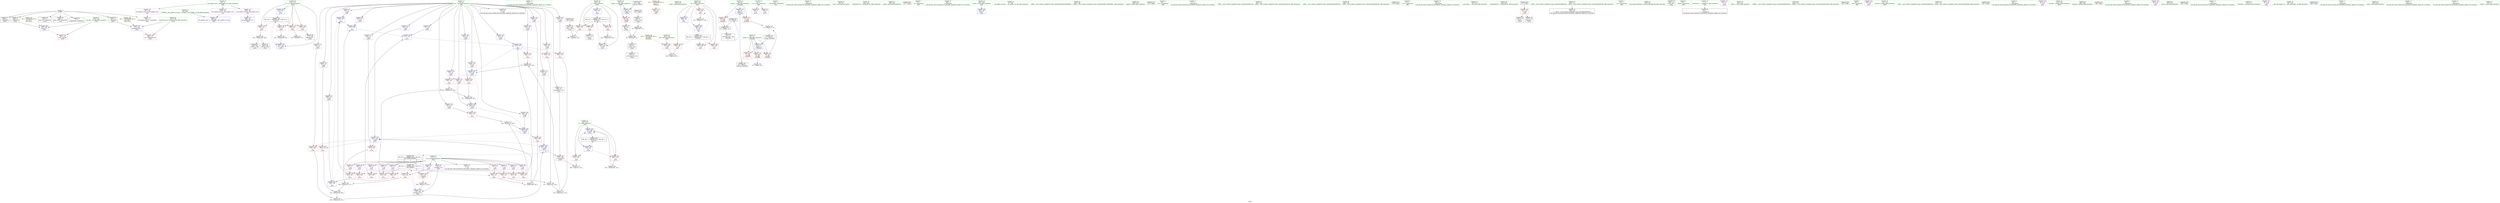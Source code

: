 digraph "SVFG" {
	label="SVFG";

	Node0x55c3b4b55fb0 [shape=record,color=grey,label="{NodeID: 0\nNullPtr}"];
	Node0x55c3b4b55fb0 -> Node0x55c3b4b5f5d0[style=solid];
	Node0x55c3b4b55fb0 -> Node0x55c3b4b5f6d0[style=solid];
	Node0x55c3b4b55fb0 -> Node0x55c3b4b5f7a0[style=solid];
	Node0x55c3b4b55fb0 -> Node0x55c3b4b5f870[style=solid];
	Node0x55c3b4b55fb0 -> Node0x55c3b4b5f940[style=solid];
	Node0x55c3b4b55fb0 -> Node0x55c3b4b5fa10[style=solid];
	Node0x55c3b4b55fb0 -> Node0x55c3b4b66380[style=solid];
	Node0x55c3b4b628d0 [shape=record,color=grey,label="{NodeID: 263\n283 = Binary(284, 282, )\n}"];
	Node0x55c3b4b628d0 -> Node0x55c3b4b607d0[style=solid];
	Node0x55c3b4b628d0 -> Node0x55c3b4b608a0[style=solid];
	Node0x55c3b4b66960 [shape=record,color=blue,label="{NodeID: 180\n125\<--189\nexn.slot\<--\n_Z2tcv\n}"];
	Node0x55c3b4b66960 -> Node0x55c3b4b641d0[style=dashed];
	Node0x55c3b4b5e320 [shape=record,color=purple,label="{NodeID: 97\n203\<--24\n\<--wyn\n_Z2tcv\n}"];
	Node0x55c3b4b5e320 -> Node0x55c3b4b66bd0[style=solid];
	Node0x55c3b4b5ba20 [shape=record,color=green,label="{NodeID: 14\n161\<--1\n\<--dummyObj\nCan only get source location for instruction, argument, global var or function.}"];
	Node0x55c3b4b6edb0 [shape=record,color=grey,label="{NodeID: 277\n168 = cmp(163, 167, )\n}"];
	Node0x55c3b4b615a0 [shape=record,color=blue,label="{NodeID: 194\n133\<--292\nj\<--inc30\n_Z2tcv\n}"];
	Node0x55c3b4b615a0 -> Node0x55c3b4b64920[style=dashed];
	Node0x55c3b4b615a0 -> Node0x55c3b4b649f0[style=dashed];
	Node0x55c3b4b615a0 -> Node0x55c3b4b615a0[style=dashed];
	Node0x55c3b4b615a0 -> Node0x55c3b4b78d50[style=dashed];
	Node0x55c3b4b5de60 [shape=record,color=purple,label="{NodeID: 111\n252\<--24\n\<--wyn\n_Z2tcv\n}"];
	Node0x55c3b4b5de60 -> Node0x55c3b4b67180[style=solid];
	Node0x55c3b4b5c7c0 [shape=record,color=green,label="{NodeID: 28\n82\<--83\nm.addr\<--m.addr_field_insensitive\n_Z3losi\n}"];
	Node0x55c3b4b5c7c0 -> Node0x55c3b4b64100[style=solid];
	Node0x55c3b4b5c7c0 -> Node0x55c3b4b66620[style=solid];
	Node0x55c3b4b63c20 [shape=record,color=red,label="{NodeID: 125\n365\<--45\n\<--stderr\nmain\n}"];
	Node0x55c3b4b5d440 [shape=record,color=green,label="{NodeID: 42\n138\<--139\nscanf\<--scanf_field_insensitive\n}"];
	Node0x55c3b4b64780 [shape=record,color=red,label="{NodeID: 139\n282\<--131\n\<--i17\n_Z2tcv\n}"];
	Node0x55c3b4b64780 -> Node0x55c3b4b628d0[style=solid];
	Node0x55c3b4b5f200 [shape=record,color=green,label="{NodeID: 56\n349\<--350\niii\<--iii_field_insensitive\nmain\n}"];
	Node0x55c3b4b5f200 -> Node0x55c3b4b65e40[style=solid];
	Node0x55c3b4b5f200 -> Node0x55c3b4b65f10[style=solid];
	Node0x55c3b4b5f200 -> Node0x55c3b4b65fe0[style=solid];
	Node0x55c3b4b5f200 -> Node0x55c3b4b660b0[style=solid];
	Node0x55c3b4b5f200 -> Node0x55c3b4b61810[style=solid];
	Node0x55c3b4b5f200 -> Node0x55c3b4b618e0[style=solid];
	Node0x55c3b4b868c0 [shape=record,color=black,label="{NodeID: 319\n74 = PHI(55, )\n}"];
	Node0x55c3b4b868c0 -> Node0x55c3b4b6b700[style=solid];
	Node0x55c3b4b652e0 [shape=record,color=red,label="{NodeID: 153\n226\<--225\n\<--\n_Z2tcv\n}"];
	Node0x55c3b4b652e0 -> Node0x55c3b4b62ed0[style=solid];
	Node0x55c3b4b5feb0 [shape=record,color=black,label="{NodeID: 70\n86\<--85\nconv\<--\n_Z3losi\n}"];
	Node0x55c3b4b5feb0 -> Node0x55c3b4b62d50[style=solid];
	Node0x55c3b4b65e40 [shape=record,color=red,label="{NodeID: 167\n356\<--349\n\<--iii\nmain\n}"];
	Node0x55c3b4b65e40 -> Node0x55c3b4b6ef30[style=solid];
	Node0x55c3b4b60a40 [shape=record,color=purple,label="{NodeID: 84\n143\<--4\n\<--st\n_Z2tcv\n}"];
	Node0x55c3b4b57f10 [shape=record,color=green,label="{NodeID: 1\n10\<--1\n__dso_handle\<--dummyObj\nGlob }"];
	Node0x55c3b4b62a50 [shape=record,color=grey,label="{NodeID: 264\n264 = Binary(261, 263, )\n}"];
	Node0x55c3b4b62a50 -> Node0x55c3b4b67250[style=solid];
	Node0x55c3b4b66a30 [shape=record,color=blue,label="{NodeID: 181\n127\<--191\nehselector.slot\<--\n_Z2tcv\n}"];
	Node0x55c3b4b66a30 -> Node0x55c3b4b642a0[style=dashed];
	Node0x55c3b4b5e3f0 [shape=record,color=purple,label="{NodeID: 98\n207\<--24\n\<--wyn\n_Z2tcv\n}"];
	Node0x55c3b4b5e3f0 -> Node0x55c3b4b66ca0[style=solid];
	Node0x55c3b4b5bb20 [shape=record,color=green,label="{NodeID: 15\n181\<--1\n\<--dummyObj\nCan only get source location for instruction, argument, global var or function.}"];
	Node0x55c3b4b6ef30 [shape=record,color=grey,label="{NodeID: 278\n358 = cmp(356, 357, )\n}"];
	Node0x55c3b4b61670 [shape=record,color=blue,label="{NodeID: 195\n131\<--297\ni17\<--inc33\n_Z2tcv\n}"];
	Node0x55c3b4b61670 -> Node0x55c3b4b78850[style=dashed];
	Node0x55c3b4b5df30 [shape=record,color=purple,label="{NodeID: 112\n256\<--24\n\<--wyn\n_Z2tcv\n}"];
	Node0x55c3b4b5df30 -> Node0x55c3b4b65a30[style=solid];
	Node0x55c3b4b5c890 [shape=record,color=green,label="{NodeID: 29\n88\<--89\nrand\<--rand_field_insensitive\n}"];
	Node0x55c3b4b63cf0 [shape=record,color=red,label="{NodeID: 126\n68\<--58\n\<--a.addr\n_Z3nwdxx\n}"];
	Node0x55c3b4b63cf0 -> Node0x55c3b4b6b700[style=solid];
	Node0x55c3b4b5d540 [shape=record,color=green,label="{NodeID: 43\n141\<--142\n_ZNSaIcEC1Ev\<--_ZNSaIcEC1Ev_field_insensitive\n}"];
	Node0x55c3b4b64850 [shape=record,color=red,label="{NodeID: 140\n296\<--131\n\<--i17\n_Z2tcv\n}"];
	Node0x55c3b4b64850 -> Node0x55c3b4b6c2a0[style=solid];
	Node0x55c3b4b5f2d0 [shape=record,color=green,label="{NodeID: 57\n363\<--364\nprintf\<--printf_field_insensitive\n}"];
	Node0x55c3b4b86a50 [shape=record,color=black,label="{NodeID: 320\n137 = PHI()\n}"];
	Node0x55c3b4b653b0 [shape=record,color=red,label="{NodeID: 154\n231\<--230\n\<--\n_Z2tcv\n}"];
	Node0x55c3b4b653b0 -> Node0x55c3b4b6bca0[style=solid];
	Node0x55c3b4b5ff80 [shape=record,color=black,label="{NodeID: 71\n90\<--87\nconv1\<--call\n_Z3losi\n}"];
	Node0x55c3b4b5ff80 -> Node0x55c3b4b625d0[style=solid];
	Node0x55c3b4b65f10 [shape=record,color=red,label="{NodeID: 168\n360\<--349\n\<--iii\nmain\n}"];
	Node0x55c3b4b60b10 [shape=record,color=purple,label="{NodeID: 85\n178\<--11\narrayidx\<--ile\n_Z2tcv\n}"];
	Node0x55c3b4b60b10 -> Node0x55c3b4b64b90[style=solid];
	Node0x55c3b4b60b10 -> Node0x55c3b4b667c0[style=solid];
	Node0x55c3b4b5ab10 [shape=record,color=green,label="{NodeID: 2\n37\<--1\n.str\<--dummyObj\nGlob }"];
	Node0x55c3b4b62bd0 [shape=record,color=grey,label="{NodeID: 265\n261 = Binary(258, 260, )\n}"];
	Node0x55c3b4b62bd0 -> Node0x55c3b4b62a50[style=solid];
	Node0x55c3b4b66b00 [shape=record,color=blue,label="{NodeID: 182\n199\<--198\n\<--\n_Z2tcv\n}"];
	Node0x55c3b4b66b00 -> Node0x55c3b4b66bd0[style=dashed];
	Node0x55c3b4b5e4c0 [shape=record,color=purple,label="{NodeID: 99\n211\<--24\n\<--wyn\n_Z2tcv\n}"];
	Node0x55c3b4b5e4c0 -> Node0x55c3b4b66d70[style=solid];
	Node0x55c3b4b5bc20 [shape=record,color=green,label="{NodeID: 16\n196\<--1\n\<--dummyObj\nCan only get source location for instruction, argument, global var or function.}"];
	Node0x55c3b4b61740 [shape=record,color=blue,label="{NodeID: 196\n345\<--161\nretval\<--\nmain\n}"];
	Node0x55c3b4b5e000 [shape=record,color=purple,label="{NodeID: 113\n259\<--24\n\<--wyn\n_Z2tcv\n}"];
	Node0x55c3b4b5e000 -> Node0x55c3b4b65b00[style=solid];
	Node0x55c3b4b5c990 [shape=record,color=green,label="{NodeID: 30\n97\<--98\n__cxx_global_var_init\<--__cxx_global_var_init_field_insensitive\n}"];
	Node0x55c3b4b63dc0 [shape=record,color=red,label="{NodeID: 127\n71\<--58\n\<--a.addr\n_Z3nwdxx\n}"];
	Node0x55c3b4b63dc0 -> Node0x55c3b4b62750[style=solid];
	Node0x55c3b4b5d640 [shape=record,color=green,label="{NodeID: 44\n145\<--146\n_ZNSt7__cxx1112basic_stringIcSt11char_traitsIcESaIcEEC1EPKcRKS3_\<--_ZNSt7__cxx1112basic_stringIcSt11char_traitsIcESaIcEEC1EPKcRKS3__field_insensitive\n}"];
	Node0x55c3b4b64920 [shape=record,color=red,label="{NodeID: 141\n275\<--133\n\<--j\n_Z2tcv\n}"];
	Node0x55c3b4b64920 -> Node0x55c3b4b6eab0[style=solid];
	Node0x55c3b4b5f3d0 [shape=record,color=green,label="{NodeID: 58\n369\<--370\nfprintf\<--fprintf_field_insensitive\n}"];
	Node0x55c3b4b86b20 [shape=record,color=black,label="{NodeID: 321\n147 = PHI()\n}"];
	Node0x55c3b4b65480 [shape=record,color=red,label="{NodeID: 155\n233\<--232\n\<--\n_Z2tcv\n}"];
	Node0x55c3b4b65480 -> Node0x55c3b4b6bca0[style=solid];
	Node0x55c3b4b60050 [shape=record,color=black,label="{NodeID: 72\n94\<--93\nconv2\<--mul\n_Z3losi\n}"];
	Node0x55c3b4b60050 -> Node0x55c3b4b60120[style=solid];
	Node0x55c3b4b65fe0 [shape=record,color=red,label="{NodeID: 169\n366\<--349\n\<--iii\nmain\n}"];
	Node0x55c3b4b60be0 [shape=record,color=purple,label="{NodeID: 86\n197\<--11\n\<--ile\n_Z2tcv\n}"];
	Node0x55c3b4b60be0 -> Node0x55c3b4b64c60[style=solid];
	Node0x55c3b4b5aba0 [shape=record,color=green,label="{NodeID: 3\n39\<--1\n.str.1\<--dummyObj\nGlob }"];
	Node0x55c3b4b62d50 [shape=record,color=grey,label="{NodeID: 266\n93 = Binary(86, 91, )\n}"];
	Node0x55c3b4b62d50 -> Node0x55c3b4b60050[style=solid];
	Node0x55c3b4b66bd0 [shape=record,color=blue,label="{NodeID: 183\n203\<--202\n\<--\n_Z2tcv\n}"];
	Node0x55c3b4b66bd0 -> Node0x55c3b4b66ca0[style=dashed];
	Node0x55c3b4b5e590 [shape=record,color=purple,label="{NodeID: 100\n215\<--24\n\<--wyn\n_Z2tcv\n}"];
	Node0x55c3b4b5e590 -> Node0x55c3b4b66e40[style=solid];
	Node0x55c3b4b5bd20 [shape=record,color=green,label="{NodeID: 17\n271\<--1\n\<--dummyObj\nCan only get source location for instruction, argument, global var or function.}"];
	Node0x55c3b4b77e20 [shape=record,color=black,label="{NodeID: 280\nMR_30V_2 = PHI(MR_30V_3, MR_30V_1, )\npts\{230000 360000 \}\n|{<s0>21|<s1>21}}"];
	Node0x55c3b4b77e20:s0 -> Node0x55c3b4b66b00[style=dashed,color=red];
	Node0x55c3b4b77e20:s1 -> Node0x55c3b4b79750[style=dashed,color=red];
	Node0x55c3b4b61810 [shape=record,color=blue,label="{NodeID: 197\n349\<--181\niii\<--\nmain\n}"];
	Node0x55c3b4b61810 -> Node0x55c3b4b78350[style=dashed];
	Node0x55c3b4b5e0d0 [shape=record,color=purple,label="{NodeID: 114\n262\<--24\n\<--wyn\n_Z2tcv\n}"];
	Node0x55c3b4b5e0d0 -> Node0x55c3b4b65bd0[style=solid];
	Node0x55c3b4b5ca90 [shape=record,color=green,label="{NodeID: 31\n101\<--102\n_ZNSt7__cxx1112basic_stringIcSt11char_traitsIcESaIcEEC1Ev\<--_ZNSt7__cxx1112basic_stringIcSt11char_traitsIcESaIcEEC1Ev_field_insensitive\n}"];
	Node0x55c3b4b7adc0 [shape=record,color=yellow,style=double,label="{NodeID: 294\n22V_1 = ENCHI(MR_22V_0)\npts\{1 \}\nFun[main]}"];
	Node0x55c3b4b7adc0 -> Node0x55c3b4b63c20[style=dashed];
	Node0x55c3b4b63e90 [shape=record,color=red,label="{NodeID: 128\n64\<--60\n\<--b.addr\n_Z3nwdxx\n}"];
	Node0x55c3b4b63e90 -> Node0x55c3b4b6e930[style=solid];
	Node0x55c3b4b5d740 [shape=record,color=green,label="{NodeID: 45\n148\<--149\n_ZNSt7__cxx1112basic_stringIcSt11char_traitsIcESaIcEEaSEOS4_\<--_ZNSt7__cxx1112basic_stringIcSt11char_traitsIcESaIcEEaSEOS4__field_insensitive\n}"];
	Node0x55c3b4b649f0 [shape=record,color=red,label="{NodeID: 142\n291\<--133\n\<--j\n_Z2tcv\n}"];
	Node0x55c3b4b649f0 -> Node0x55c3b4b6c120[style=solid];
	Node0x55c3b4b5f4d0 [shape=record,color=green,label="{NodeID: 59\n50\<--385\n_GLOBAL__sub_I_jakubr_0_0.cpp\<--_GLOBAL__sub_I_jakubr_0_0.cpp_field_insensitive\n}"];
	Node0x55c3b4b5f4d0 -> Node0x55c3b4b66280[style=solid];
	Node0x55c3b4b86bf0 [shape=record,color=black,label="{NodeID: 322\n103 = PHI()\n}"];
	Node0x55c3b4b65550 [shape=record,color=red,label="{NodeID: 156\n236\<--235\n\<--\n_Z2tcv\n}"];
	Node0x55c3b4b65550 -> Node0x55c3b4b63050[style=solid];
	Node0x55c3b4b60120 [shape=record,color=black,label="{NodeID: 73\n80\<--94\n_Z3losi_ret\<--conv2\n_Z3losi\n}"];
	Node0x55c3b4b660b0 [shape=record,color=red,label="{NodeID: 170\n373\<--349\n\<--iii\nmain\n}"];
	Node0x55c3b4b660b0 -> Node0x55c3b4b63350[style=solid];
	Node0x55c3b4b60cb0 [shape=record,color=purple,label="{NodeID: 87\n201\<--11\n\<--ile\n_Z2tcv\n}"];
	Node0x55c3b4b60cb0 -> Node0x55c3b4b64d30[style=solid];
	Node0x55c3b4b5ac30 [shape=record,color=green,label="{NodeID: 4\n41\<--1\n.str.2\<--dummyObj\nGlob }"];
	Node0x55c3b4b62ed0 [shape=record,color=grey,label="{NodeID: 267\n227 = Binary(224, 226, )\n}"];
	Node0x55c3b4b62ed0 -> Node0x55c3b4b66f10[style=solid];
	Node0x55c3b4b66ca0 [shape=record,color=blue,label="{NodeID: 184\n207\<--206\n\<--\n_Z2tcv\n}"];
	Node0x55c3b4b66ca0 -> Node0x55c3b4b66d70[style=dashed];
	Node0x55c3b4b5e660 [shape=record,color=purple,label="{NodeID: 101\n219\<--24\n\<--wyn\n_Z2tcv\n}"];
	Node0x55c3b4b5e660 -> Node0x55c3b4b65140[style=solid];
	Node0x55c3b4b5be20 [shape=record,color=green,label="{NodeID: 18\n284\<--1\n\<--dummyObj\nCan only get source location for instruction, argument, global var or function.}"];
	Node0x55c3b4b78350 [shape=record,color=black,label="{NodeID: 281\nMR_28V_3 = PHI(MR_28V_4, MR_28V_2, )\npts\{350 \}\n}"];
	Node0x55c3b4b78350 -> Node0x55c3b4b65e40[style=dashed];
	Node0x55c3b4b78350 -> Node0x55c3b4b65f10[style=dashed];
	Node0x55c3b4b78350 -> Node0x55c3b4b65fe0[style=dashed];
	Node0x55c3b4b78350 -> Node0x55c3b4b660b0[style=dashed];
	Node0x55c3b4b78350 -> Node0x55c3b4b618e0[style=dashed];
	Node0x55c3b4b618e0 [shape=record,color=blue,label="{NodeID: 198\n349\<--374\niii\<--inc\nmain\n}"];
	Node0x55c3b4b618e0 -> Node0x55c3b4b78350[style=dashed];
	Node0x55c3b4b63420 [shape=record,color=purple,label="{NodeID: 115\n265\<--24\n\<--wyn\n_Z2tcv\n}"];
	Node0x55c3b4b63420 -> Node0x55c3b4b67250[style=solid];
	Node0x55c3b4b5cb90 [shape=record,color=green,label="{NodeID: 32\n106\<--107\n__cxa_atexit\<--__cxa_atexit_field_insensitive\n}"];
	Node0x55c3b4b63f60 [shape=record,color=red,label="{NodeID: 129\n70\<--60\n\<--b.addr\n_Z3nwdxx\n|{<s0>1}}"];
	Node0x55c3b4b63f60:s0 -> Node0x55c3b4b874c0[style=solid,color=red];
	Node0x55c3b4b5d840 [shape=record,color=green,label="{NodeID: 46\n152\<--153\n_ZNSaIcED1Ev\<--_ZNSaIcED1Ev_field_insensitive\n}"];
	Node0x55c3b4b64ac0 [shape=record,color=red,label="{NodeID: 143\n175\<--172\n\<--call5\n_Z2tcv\n}"];
	Node0x55c3b4b64ac0 -> Node0x55c3b4b60560[style=solid];
	Node0x55c3b4b64ac0 -> Node0x55c3b4b60630[style=solid];
	Node0x55c3b4b5f5d0 [shape=record,color=black,label="{NodeID: 60\n2\<--3\ndummyVal\<--dummyVal\n}"];
	Node0x55c3b4b86cc0 [shape=record,color=black,label="{NodeID: 323\n164 = PHI()\n}"];
	Node0x55c3b4b86cc0 -> Node0x55c3b4b603c0[style=solid];
	Node0x55c3b4b65620 [shape=record,color=red,label="{NodeID: 157\n241\<--240\n\<--\n_Z2tcv\n}"];
	Node0x55c3b4b65620 -> Node0x55c3b4b6e7b0[style=solid];
	Node0x55c3b4b601f0 [shape=record,color=black,label="{NodeID: 74\n104\<--105\n\<--_ZNSt7__cxx1112basic_stringIcSt11char_traitsIcESaIcEED1Ev\nCan only get source location for instruction, argument, global var or function.}"];
	Node0x55c3b4b6b700 [shape=record,color=black,label="{NodeID: 254\n76 = PHI(68, 74, )\n}"];
	Node0x55c3b4b6b700 -> Node0x55c3b4b5fde0[style=solid];
	Node0x55c3b4b66180 [shape=record,color=blue,label="{NodeID: 171\n389\<--49\nllvm.global_ctors_0\<--\nGlob }"];
	Node0x55c3b4b60d80 [shape=record,color=purple,label="{NodeID: 88\n205\<--11\n\<--ile\n_Z2tcv\n}"];
	Node0x55c3b4b60d80 -> Node0x55c3b4b64e00[style=solid];
	Node0x55c3b4b5acc0 [shape=record,color=green,label="{NodeID: 5\n43\<--1\n.str.3\<--dummyObj\nGlob }"];
	Node0x55c3b4b63050 [shape=record,color=grey,label="{NodeID: 268\n237 = Binary(234, 236, )\n}"];
	Node0x55c3b4b63050 -> Node0x55c3b4b66fe0[style=solid];
	Node0x55c3b4b66d70 [shape=record,color=blue,label="{NodeID: 185\n211\<--210\n\<--\n_Z2tcv\n}"];
	Node0x55c3b4b66d70 -> Node0x55c3b4b66e40[style=dashed];
	Node0x55c3b4b5e730 [shape=record,color=purple,label="{NodeID: 102\n222\<--24\n\<--wyn\n_Z2tcv\n}"];
	Node0x55c3b4b5e730 -> Node0x55c3b4b65210[style=solid];
	Node0x55c3b4b5bf20 [shape=record,color=green,label="{NodeID: 19\n4\<--6\nst\<--st_field_insensitive\nGlob }"];
	Node0x55c3b4b5bf20 -> Node0x55c3b4b60970[style=solid];
	Node0x55c3b4b5bf20 -> Node0x55c3b4b60a40[style=solid];
	Node0x55c3b4b78850 [shape=record,color=black,label="{NodeID: 282\nMR_14V_3 = PHI(MR_14V_4, MR_14V_2, )\npts\{132 \}\n}"];
	Node0x55c3b4b78850 -> Node0x55c3b4b645e0[style=dashed];
	Node0x55c3b4b78850 -> Node0x55c3b4b646b0[style=dashed];
	Node0x55c3b4b78850 -> Node0x55c3b4b64780[style=dashed];
	Node0x55c3b4b78850 -> Node0x55c3b4b64850[style=dashed];
	Node0x55c3b4b78850 -> Node0x55c3b4b61670[style=dashed];
	Node0x55c3b4b634b0 [shape=record,color=purple,label="{NodeID: 116\n278\<--24\narrayidx23\<--wyn\n_Z2tcv\n}"];
	Node0x55c3b4b634b0 -> Node0x55c3b4b65ca0[style=solid];
	Node0x55c3b4b5cc90 [shape=record,color=green,label="{NodeID: 33\n105\<--111\n_ZNSt7__cxx1112basic_stringIcSt11char_traitsIcESaIcEED1Ev\<--_ZNSt7__cxx1112basic_stringIcSt11char_traitsIcESaIcEED1Ev_field_insensitive\n}"];
	Node0x55c3b4b5cc90 -> Node0x55c3b4b601f0[style=solid];
	Node0x55c3b4b7afb0 [shape=record,color=yellow,style=double,label="{NodeID: 296\n26V_1 = ENCHI(MR_26V_0)\npts\{348 \}\nFun[main]}"];
	Node0x55c3b4b7afb0 -> Node0x55c3b4b65d70[style=dashed];
	Node0x55c3b4b64030 [shape=record,color=red,label="{NodeID: 130\n72\<--60\n\<--b.addr\n_Z3nwdxx\n}"];
	Node0x55c3b4b64030 -> Node0x55c3b4b62750[style=solid];
	Node0x55c3b4b5d940 [shape=record,color=green,label="{NodeID: 47\n158\<--159\nllvm.memset.p0i8.i64\<--llvm.memset.p0i8.i64_field_insensitive\n}"];
	Node0x55c3b4b64b90 [shape=record,color=red,label="{NodeID: 144\n179\<--178\n\<--arrayidx\n_Z2tcv\n}"];
	Node0x55c3b4b64b90 -> Node0x55c3b4b631d0[style=solid];
	Node0x55c3b4b5f6d0 [shape=record,color=black,label="{NodeID: 61\n188\<--3\n\<--dummyVal\n_Z2tcv\n}"];
	Node0x55c3b4b86dc0 [shape=record,color=black,label="{NodeID: 324\n172 = PHI()\n}"];
	Node0x55c3b4b86dc0 -> Node0x55c3b4b64ac0[style=solid];
	Node0x55c3b4b656f0 [shape=record,color=red,label="{NodeID: 158\n243\<--242\n\<--\n_Z2tcv\n}"];
	Node0x55c3b4b656f0 -> Node0x55c3b4b6e7b0[style=solid];
	Node0x55c3b4b602f0 [shape=record,color=black,label="{NodeID: 75\n344\<--161\nmain_ret\<--\nmain\n}"];
	Node0x55c3b4b6bca0 [shape=record,color=grey,label="{NodeID: 255\n234 = Binary(231, 233, )\n}"];
	Node0x55c3b4b6bca0 -> Node0x55c3b4b63050[style=solid];
	Node0x55c3b4b66280 [shape=record,color=blue,label="{NodeID: 172\n390\<--50\nllvm.global_ctors_1\<--_GLOBAL__sub_I_jakubr_0_0.cpp\nGlob }"];
	Node0x55c3b4b60e50 [shape=record,color=purple,label="{NodeID: 89\n209\<--11\n\<--ile\n_Z2tcv\n}"];
	Node0x55c3b4b60e50 -> Node0x55c3b4b64ed0[style=solid];
	Node0x55c3b4b5b500 [shape=record,color=green,label="{NodeID: 6\n45\<--1\nstderr\<--dummyObj\nGlob }"];
	Node0x55c3b4b631d0 [shape=record,color=grey,label="{NodeID: 269\n180 = Binary(179, 181, )\n}"];
	Node0x55c3b4b631d0 -> Node0x55c3b4b667c0[style=solid];
	Node0x55c3b4b66e40 [shape=record,color=blue,label="{NodeID: 186\n215\<--214\n\<--\n_Z2tcv\n}"];
	Node0x55c3b4b66e40 -> Node0x55c3b4b65140[style=dashed];
	Node0x55c3b4b66e40 -> Node0x55c3b4b65210[style=dashed];
	Node0x55c3b4b66e40 -> Node0x55c3b4b652e0[style=dashed];
	Node0x55c3b4b66e40 -> Node0x55c3b4b66f10[style=dashed];
	Node0x55c3b4b5e800 [shape=record,color=purple,label="{NodeID: 103\n225\<--24\n\<--wyn\n_Z2tcv\n}"];
	Node0x55c3b4b5e800 -> Node0x55c3b4b652e0[style=solid];
	Node0x55c3b4b5c020 [shape=record,color=green,label="{NodeID: 20\n7\<--9\n_Z1sB5cxx11\<--_Z1sB5cxx11_field_insensitive\nGlob }"];
	Node0x55c3b4b5c020 -> Node0x55c3b4b5fae0[style=solid];
	Node0x55c3b4b78d50 [shape=record,color=black,label="{NodeID: 283\nMR_16V_2 = PHI(MR_16V_4, MR_16V_1, )\npts\{134 \}\n}"];
	Node0x55c3b4b78d50 -> Node0x55c3b4b614d0[style=dashed];
	Node0x55c3b4b63540 [shape=record,color=purple,label="{NodeID: 117\n135\<--37\n\<--.str\n_Z2tcv\n}"];
	Node0x55c3b4b5cd90 [shape=record,color=green,label="{NodeID: 34\n118\<--119\n_Z2tcv\<--_Z2tcv_field_insensitive\n}"];
	Node0x55c3b4b64100 [shape=record,color=red,label="{NodeID: 131\n85\<--82\n\<--m.addr\n_Z3losi\n}"];
	Node0x55c3b4b64100 -> Node0x55c3b4b5feb0[style=solid];
	Node0x55c3b4b5ea60 [shape=record,color=green,label="{NodeID: 48\n165\<--166\n_ZNKSt7__cxx1112basic_stringIcSt11char_traitsIcESaIcEE4sizeEv\<--_ZNKSt7__cxx1112basic_stringIcSt11char_traitsIcESaIcEE4sizeEv_field_insensitive\n}"];
	Node0x55c3b4b64c60 [shape=record,color=red,label="{NodeID: 145\n198\<--197\n\<--\n_Z2tcv\n}"];
	Node0x55c3b4b64c60 -> Node0x55c3b4b66b00[style=solid];
	Node0x55c3b4b5f7a0 [shape=record,color=black,label="{NodeID: 62\n189\<--3\n\<--dummyVal\n_Z2tcv\n}"];
	Node0x55c3b4b5f7a0 -> Node0x55c3b4b66960[style=solid];
	Node0x55c3b4b86ec0 [shape=record,color=black,label="{NodeID: 325\n287 = PHI()\n}"];
	Node0x55c3b4b657c0 [shape=record,color=red,label="{NodeID: 159\n248\<--247\n\<--\n_Z2tcv\n}"];
	Node0x55c3b4b657c0 -> Node0x55c3b4b6e4b0[style=solid];
	Node0x55c3b4b603c0 [shape=record,color=black,label="{NodeID: 76\n167\<--164\nconv\<--call3\n_Z2tcv\n}"];
	Node0x55c3b4b603c0 -> Node0x55c3b4b6edb0[style=solid];
	Node0x55c3b4b6be20 [shape=record,color=grey,label="{NodeID: 256\n221 = Binary(218, 220, )\n}"];
	Node0x55c3b4b6be20 -> Node0x55c3b4b6bfa0[style=solid];
	Node0x55c3b4b66380 [shape=record,color=blue, style = dotted,label="{NodeID: 173\n391\<--3\nllvm.global_ctors_2\<--dummyVal\nGlob }"];
	Node0x55c3b4b60f20 [shape=record,color=purple,label="{NodeID: 90\n213\<--11\n\<--ile\n_Z2tcv\n}"];
	Node0x55c3b4b60f20 -> Node0x55c3b4b64fa0[style=solid];
	Node0x55c3b4b5b590 [shape=record,color=green,label="{NodeID: 7\n46\<--1\n.str.4\<--dummyObj\nGlob }"];
	Node0x55c3b4b63350 [shape=record,color=grey,label="{NodeID: 270\n374 = Binary(373, 181, )\n}"];
	Node0x55c3b4b63350 -> Node0x55c3b4b618e0[style=solid];
	Node0x55c3b4b66f10 [shape=record,color=blue,label="{NodeID: 187\n228\<--227\n\<--sub9\n_Z2tcv\n}"];
	Node0x55c3b4b66f10 -> Node0x55c3b4b65480[style=dashed];
	Node0x55c3b4b66f10 -> Node0x55c3b4b65550[style=dashed];
	Node0x55c3b4b66f10 -> Node0x55c3b4b66fe0[style=dashed];
	Node0x55c3b4b5e8d0 [shape=record,color=purple,label="{NodeID: 104\n228\<--24\n\<--wyn\n_Z2tcv\n}"];
	Node0x55c3b4b5e8d0 -> Node0x55c3b4b66f10[style=solid];
	Node0x55c3b4b5c120 [shape=record,color=green,label="{NodeID: 21\n11\<--23\nile\<--ile_field_insensitive\nGlob }"];
	Node0x55c3b4b5c120 -> Node0x55c3b4b5fbe0[style=solid];
	Node0x55c3b4b5c120 -> Node0x55c3b4b60b10[style=solid];
	Node0x55c3b4b5c120 -> Node0x55c3b4b60be0[style=solid];
	Node0x55c3b4b5c120 -> Node0x55c3b4b60cb0[style=solid];
	Node0x55c3b4b5c120 -> Node0x55c3b4b60d80[style=solid];
	Node0x55c3b4b5c120 -> Node0x55c3b4b60e50[style=solid];
	Node0x55c3b4b5c120 -> Node0x55c3b4b60f20[style=solid];
	Node0x55c3b4b5c120 -> Node0x55c3b4b60ff0[style=solid];
	Node0x55c3b4b5c120 -> Node0x55c3b4b610c0[style=solid];
	Node0x55c3b4b5c120 -> Node0x55c3b4b61190[style=solid];
	Node0x55c3b4b5c120 -> Node0x55c3b4b61260[style=solid];
	Node0x55c3b4b5c120 -> Node0x55c3b4b61330[style=solid];
	Node0x55c3b4b79250 [shape=record,color=black,label="{NodeID: 284\nMR_12V_3 = PHI(MR_12V_4, MR_12V_2, )\npts\{130 \}\n}"];
	Node0x55c3b4b79250 -> Node0x55c3b4b64370[style=dashed];
	Node0x55c3b4b79250 -> Node0x55c3b4b64440[style=dashed];
	Node0x55c3b4b79250 -> Node0x55c3b4b64510[style=dashed];
	Node0x55c3b4b79250 -> Node0x55c3b4b66890[style=dashed];
	Node0x55c3b4b63610 [shape=record,color=purple,label="{NodeID: 118\n300\<--39\n\<--.str.1\n_Z2tcv\n}"];
	Node0x55c3b4b5ce90 [shape=record,color=green,label="{NodeID: 35\n121\<--122\nref.tmp\<--ref.tmp_field_insensitive\n_Z2tcv\n}"];
	Node0x55c3b4b641d0 [shape=record,color=red,label="{NodeID: 132\n305\<--125\nexn\<--exn.slot\n_Z2tcv\n}"];
	Node0x55c3b4b5eb60 [shape=record,color=green,label="{NodeID: 49\n173\<--174\n_ZNSt7__cxx1112basic_stringIcSt11char_traitsIcESaIcEEixEm\<--_ZNSt7__cxx1112basic_stringIcSt11char_traitsIcESaIcEEixEm_field_insensitive\n}"];
	Node0x55c3b4b64d30 [shape=record,color=red,label="{NodeID: 146\n202\<--201\n\<--\n_Z2tcv\n}"];
	Node0x55c3b4b64d30 -> Node0x55c3b4b66bd0[style=solid];
	Node0x55c3b4b5f870 [shape=record,color=black,label="{NodeID: 63\n191\<--3\n\<--dummyVal\n_Z2tcv\n}"];
	Node0x55c3b4b5f870 -> Node0x55c3b4b66a30[style=solid];
	Node0x55c3b4b86f90 [shape=record,color=black,label="{NodeID: 326\n301 = PHI()\n}"];
	Node0x55c3b4b65890 [shape=record,color=red,label="{NodeID: 160\n250\<--249\n\<--\n_Z2tcv\n}"];
	Node0x55c3b4b65890 -> Node0x55c3b4b6e4b0[style=solid];
	Node0x55c3b4b60490 [shape=record,color=black,label="{NodeID: 77\n171\<--170\nconv4\<--\n_Z2tcv\n}"];
	Node0x55c3b4b6bfa0 [shape=record,color=grey,label="{NodeID: 257\n224 = Binary(221, 223, )\n}"];
	Node0x55c3b4b6bfa0 -> Node0x55c3b4b62ed0[style=solid];
	Node0x55c3b4b66480 [shape=record,color=blue,label="{NodeID: 174\n58\<--56\na.addr\<--a\n_Z3nwdxx\n}"];
	Node0x55c3b4b66480 -> Node0x55c3b4b63cf0[style=dashed];
	Node0x55c3b4b66480 -> Node0x55c3b4b63dc0[style=dashed];
	Node0x55c3b4b60ff0 [shape=record,color=purple,label="{NodeID: 91\n217\<--11\n\<--ile\n_Z2tcv\n}"];
	Node0x55c3b4b60ff0 -> Node0x55c3b4b65070[style=solid];
	Node0x55c3b4b5b620 [shape=record,color=green,label="{NodeID: 8\n49\<--1\n\<--dummyObj\nCan only get source location for instruction, argument, global var or function.}"];
	Node0x55c3b4b6e4b0 [shape=record,color=grey,label="{NodeID: 271\n251 = Binary(248, 250, )\n}"];
	Node0x55c3b4b6e4b0 -> Node0x55c3b4b67180[style=solid];
	Node0x55c3b4b66fe0 [shape=record,color=blue,label="{NodeID: 188\n238\<--237\n\<--sub11\n_Z2tcv\n}"];
	Node0x55c3b4b66fe0 -> Node0x55c3b4b656f0[style=dashed];
	Node0x55c3b4b66fe0 -> Node0x55c3b4b670b0[style=dashed];
	Node0x55c3b4b5e9a0 [shape=record,color=purple,label="{NodeID: 105\n232\<--24\n\<--wyn\n_Z2tcv\n}"];
	Node0x55c3b4b5e9a0 -> Node0x55c3b4b65480[style=solid];
	Node0x55c3b4b5c220 [shape=record,color=green,label="{NodeID: 22\n24\<--36\nwyn\<--wyn_field_insensitive\nGlob }"];
	Node0x55c3b4b5c220 -> Node0x55c3b4b5fce0[style=solid];
	Node0x55c3b4b5c220 -> Node0x55c3b4b5e250[style=solid];
	Node0x55c3b4b5c220 -> Node0x55c3b4b5e320[style=solid];
	Node0x55c3b4b5c220 -> Node0x55c3b4b5e3f0[style=solid];
	Node0x55c3b4b5c220 -> Node0x55c3b4b5e4c0[style=solid];
	Node0x55c3b4b5c220 -> Node0x55c3b4b5e590[style=solid];
	Node0x55c3b4b5c220 -> Node0x55c3b4b5e660[style=solid];
	Node0x55c3b4b5c220 -> Node0x55c3b4b5e730[style=solid];
	Node0x55c3b4b5c220 -> Node0x55c3b4b5e800[style=solid];
	Node0x55c3b4b5c220 -> Node0x55c3b4b5e8d0[style=solid];
	Node0x55c3b4b5c220 -> Node0x55c3b4b5e9a0[style=solid];
	Node0x55c3b4b5c220 -> Node0x55c3b4b5da50[style=solid];
	Node0x55c3b4b5c220 -> Node0x55c3b4b5db20[style=solid];
	Node0x55c3b4b5c220 -> Node0x55c3b4b5dbf0[style=solid];
	Node0x55c3b4b5c220 -> Node0x55c3b4b5dcc0[style=solid];
	Node0x55c3b4b5c220 -> Node0x55c3b4b5dd90[style=solid];
	Node0x55c3b4b5c220 -> Node0x55c3b4b5de60[style=solid];
	Node0x55c3b4b5c220 -> Node0x55c3b4b5df30[style=solid];
	Node0x55c3b4b5c220 -> Node0x55c3b4b5e000[style=solid];
	Node0x55c3b4b5c220 -> Node0x55c3b4b5e0d0[style=solid];
	Node0x55c3b4b5c220 -> Node0x55c3b4b63420[style=solid];
	Node0x55c3b4b5c220 -> Node0x55c3b4b634b0[style=solid];
	Node0x55c3b4b79750 [shape=record,color=black,label="{NodeID: 285\nMR_18V_2 = PHI(MR_18V_3, MR_18V_1, )\npts\{230000 \}\n|{|<s12>21}}"];
	Node0x55c3b4b79750 -> Node0x55c3b4b64b90[style=dashed];
	Node0x55c3b4b79750 -> Node0x55c3b4b64c60[style=dashed];
	Node0x55c3b4b79750 -> Node0x55c3b4b64d30[style=dashed];
	Node0x55c3b4b79750 -> Node0x55c3b4b64e00[style=dashed];
	Node0x55c3b4b79750 -> Node0x55c3b4b64ed0[style=dashed];
	Node0x55c3b4b79750 -> Node0x55c3b4b64fa0[style=dashed];
	Node0x55c3b4b79750 -> Node0x55c3b4b65070[style=dashed];
	Node0x55c3b4b79750 -> Node0x55c3b4b653b0[style=dashed];
	Node0x55c3b4b79750 -> Node0x55c3b4b65620[style=dashed];
	Node0x55c3b4b79750 -> Node0x55c3b4b657c0[style=dashed];
	Node0x55c3b4b79750 -> Node0x55c3b4b65960[style=dashed];
	Node0x55c3b4b79750 -> Node0x55c3b4b667c0[style=dashed];
	Node0x55c3b4b79750:s12 -> Node0x55c3b4b77e20[style=dashed,color=blue];
	Node0x55c3b4b636e0 [shape=record,color=purple,label="{NodeID: 119\n352\<--41\n\<--.str.2\nmain\n}"];
	Node0x55c3b4b5cf60 [shape=record,color=green,label="{NodeID: 36\n123\<--124\nref.tmp1\<--ref.tmp1_field_insensitive\n_Z2tcv\n}"];
	Node0x55c3b4b642a0 [shape=record,color=red,label="{NodeID: 133\n306\<--127\nsel\<--ehselector.slot\n_Z2tcv\n}"];
	Node0x55c3b4b5ec60 [shape=record,color=green,label="{NodeID: 50\n288\<--289\nputchar\<--putchar_field_insensitive\n}"];
	Node0x55c3b4b64e00 [shape=record,color=red,label="{NodeID: 147\n206\<--205\n\<--\n_Z2tcv\n}"];
	Node0x55c3b4b64e00 -> Node0x55c3b4b66ca0[style=solid];
	Node0x55c3b4b5f940 [shape=record,color=black,label="{NodeID: 64\n307\<--3\nlpad.val\<--dummyVal\n_Z2tcv\n}"];
	Node0x55c3b4b87060 [shape=record,color=black,label="{NodeID: 327\n353 = PHI()\n}"];
	Node0x55c3b4b65960 [shape=record,color=red,label="{NodeID: 161\n255\<--254\n\<--\n_Z2tcv\n}"];
	Node0x55c3b4b65960 -> Node0x55c3b4b62450[style=solid];
	Node0x55c3b4b60560 [shape=record,color=black,label="{NodeID: 78\n176\<--175\nconv6\<--\n_Z2tcv\n}"];
	Node0x55c3b4b6c120 [shape=record,color=grey,label="{NodeID: 258\n292 = Binary(291, 181, )\n}"];
	Node0x55c3b4b6c120 -> Node0x55c3b4b615a0[style=solid];
	Node0x55c3b4b66550 [shape=record,color=blue,label="{NodeID: 175\n60\<--57\nb.addr\<--b\n_Z3nwdxx\n}"];
	Node0x55c3b4b66550 -> Node0x55c3b4b63e90[style=dashed];
	Node0x55c3b4b66550 -> Node0x55c3b4b63f60[style=dashed];
	Node0x55c3b4b66550 -> Node0x55c3b4b64030[style=dashed];
	Node0x55c3b4b610c0 [shape=record,color=purple,label="{NodeID: 92\n230\<--11\n\<--ile\n_Z2tcv\n}"];
	Node0x55c3b4b610c0 -> Node0x55c3b4b653b0[style=solid];
	Node0x55c3b4b5b6b0 [shape=record,color=green,label="{NodeID: 9\n66\<--1\n\<--dummyObj\nCan only get source location for instruction, argument, global var or function.}"];
	Node0x55c3b4b6e630 [shape=record,color=grey,label="{NodeID: 272\n185 = Binary(184, 181, )\n}"];
	Node0x55c3b4b6e630 -> Node0x55c3b4b66890[style=solid];
	Node0x55c3b4b670b0 [shape=record,color=blue,label="{NodeID: 189\n245\<--244\n\<--sub12\n_Z2tcv\n}"];
	Node0x55c3b4b670b0 -> Node0x55c3b4b65890[style=dashed];
	Node0x55c3b4b670b0 -> Node0x55c3b4b67180[style=dashed];
	Node0x55c3b4b5da50 [shape=record,color=purple,label="{NodeID: 106\n235\<--24\n\<--wyn\n_Z2tcv\n}"];
	Node0x55c3b4b5da50 -> Node0x55c3b4b65550[style=solid];
	Node0x55c3b4b5c320 [shape=record,color=green,label="{NodeID: 23\n48\<--52\nllvm.global_ctors\<--llvm.global_ctors_field_insensitive\nGlob }"];
	Node0x55c3b4b5c320 -> Node0x55c3b4b63950[style=solid];
	Node0x55c3b4b5c320 -> Node0x55c3b4b63a20[style=solid];
	Node0x55c3b4b5c320 -> Node0x55c3b4b63b20[style=solid];
	Node0x55c3b4b637b0 [shape=record,color=purple,label="{NodeID: 120\n361\<--43\n\<--.str.3\nmain\n}"];
	Node0x55c3b4b5d030 [shape=record,color=green,label="{NodeID: 37\n125\<--126\nexn.slot\<--exn.slot_field_insensitive\n_Z2tcv\n}"];
	Node0x55c3b4b5d030 -> Node0x55c3b4b641d0[style=solid];
	Node0x55c3b4b5d030 -> Node0x55c3b4b66960[style=solid];
	Node0x55c3b4b64370 [shape=record,color=red,label="{NodeID: 134\n163\<--129\n\<--i\n_Z2tcv\n}"];
	Node0x55c3b4b64370 -> Node0x55c3b4b6edb0[style=solid];
	Node0x55c3b4b5ed60 [shape=record,color=green,label="{NodeID: 51\n302\<--303\nputs\<--puts_field_insensitive\n}"];
	Node0x55c3b4b64ed0 [shape=record,color=red,label="{NodeID: 148\n210\<--209\n\<--\n_Z2tcv\n}"];
	Node0x55c3b4b64ed0 -> Node0x55c3b4b66d70[style=solid];
	Node0x55c3b4b5fa10 [shape=record,color=black,label="{NodeID: 65\n308\<--3\nlpad.val36\<--dummyVal\n_Z2tcv\n}"];
	Node0x55c3b4b87160 [shape=record,color=black,label="{NodeID: 328\n362 = PHI()\n}"];
	Node0x55c3b4b65a30 [shape=record,color=red,label="{NodeID: 162\n257\<--256\n\<--\n_Z2tcv\n}"];
	Node0x55c3b4b65a30 -> Node0x55c3b4b62450[style=solid];
	Node0x55c3b4b60630 [shape=record,color=black,label="{NodeID: 79\n177\<--175\nidxprom\<--\n_Z2tcv\n}"];
	Node0x55c3b4b6c2a0 [shape=record,color=grey,label="{NodeID: 259\n297 = Binary(296, 181, )\n}"];
	Node0x55c3b4b6c2a0 -> Node0x55c3b4b61670[style=solid];
	Node0x55c3b4b66620 [shape=record,color=blue,label="{NodeID: 176\n82\<--81\nm.addr\<--m\n_Z3losi\n}"];
	Node0x55c3b4b66620 -> Node0x55c3b4b64100[style=dashed];
	Node0x55c3b4b61190 [shape=record,color=purple,label="{NodeID: 93\n240\<--11\n\<--ile\n_Z2tcv\n}"];
	Node0x55c3b4b61190 -> Node0x55c3b4b65620[style=solid];
	Node0x55c3b4b5b740 [shape=record,color=green,label="{NodeID: 10\n92\<--1\n\<--dummyObj\nCan only get source location for instruction, argument, global var or function.}"];
	Node0x55c3b4b6e7b0 [shape=record,color=grey,label="{NodeID: 273\n244 = Binary(241, 243, )\n}"];
	Node0x55c3b4b6e7b0 -> Node0x55c3b4b670b0[style=solid];
	Node0x55c3b4b67180 [shape=record,color=blue,label="{NodeID: 190\n252\<--251\n\<--sub13\n_Z2tcv\n}"];
	Node0x55c3b4b67180 -> Node0x55c3b4b65a30[style=dashed];
	Node0x55c3b4b67180 -> Node0x55c3b4b65b00[style=dashed];
	Node0x55c3b4b67180 -> Node0x55c3b4b65bd0[style=dashed];
	Node0x55c3b4b67180 -> Node0x55c3b4b67250[style=dashed];
	Node0x55c3b4b5db20 [shape=record,color=purple,label="{NodeID: 107\n238\<--24\n\<--wyn\n_Z2tcv\n}"];
	Node0x55c3b4b5db20 -> Node0x55c3b4b66fe0[style=solid];
	Node0x55c3b4b5c420 [shape=record,color=green,label="{NodeID: 24\n53\<--54\n_Z3nwdxx\<--_Z3nwdxx_field_insensitive\n}"];
	Node0x55c3b4b7a770 [shape=record,color=yellow,style=double,label="{NodeID: 287\n8V_1 = ENCHI(MR_8V_0)\npts\{126 \}\nFun[_Z2tcv]}"];
	Node0x55c3b4b7a770 -> Node0x55c3b4b66960[style=dashed];
	Node0x55c3b4b63880 [shape=record,color=purple,label="{NodeID: 121\n367\<--46\n\<--.str.4\nmain\n}"];
	Node0x55c3b4b5d100 [shape=record,color=green,label="{NodeID: 38\n127\<--128\nehselector.slot\<--ehselector.slot_field_insensitive\n_Z2tcv\n}"];
	Node0x55c3b4b5d100 -> Node0x55c3b4b642a0[style=solid];
	Node0x55c3b4b5d100 -> Node0x55c3b4b66a30[style=solid];
	Node0x55c3b4b64440 [shape=record,color=red,label="{NodeID: 135\n170\<--129\n\<--i\n_Z2tcv\n}"];
	Node0x55c3b4b64440 -> Node0x55c3b4b60490[style=solid];
	Node0x55c3b4b5ee60 [shape=record,color=green,label="{NodeID: 52\n319\<--320\n__gxx_personality_v0\<--__gxx_personality_v0_field_insensitive\n}"];
	Node0x55c3b4b64fa0 [shape=record,color=red,label="{NodeID: 149\n214\<--213\n\<--\n_Z2tcv\n}"];
	Node0x55c3b4b64fa0 -> Node0x55c3b4b66e40[style=solid];
	Node0x55c3b4b5fae0 [shape=record,color=black,label="{NodeID: 66\n8\<--7\n\<--_Z1sB5cxx11\nCan only get source location for instruction, argument, global var or function.}"];
	Node0x55c3b4b87260 [shape=record,color=black,label="{NodeID: 329\n368 = PHI()\n}"];
	Node0x55c3b4b65b00 [shape=record,color=red,label="{NodeID: 163\n260\<--259\n\<--\n_Z2tcv\n}"];
	Node0x55c3b4b65b00 -> Node0x55c3b4b62bd0[style=solid];
	Node0x55c3b4b60700 [shape=record,color=black,label="{NodeID: 80\n277\<--276\nidxprom22\<--\n_Z2tcv\n}"];
	Node0x55c3b4b62450 [shape=record,color=grey,label="{NodeID: 260\n258 = Binary(255, 257, )\n}"];
	Node0x55c3b4b62450 -> Node0x55c3b4b62bd0[style=solid];
	Node0x55c3b4b666f0 [shape=record,color=blue,label="{NodeID: 177\n129\<--161\ni\<--\n_Z2tcv\n}"];
	Node0x55c3b4b666f0 -> Node0x55c3b4b79250[style=dashed];
	Node0x55c3b4b61260 [shape=record,color=purple,label="{NodeID: 94\n247\<--11\n\<--ile\n_Z2tcv\n}"];
	Node0x55c3b4b61260 -> Node0x55c3b4b657c0[style=solid];
	Node0x55c3b4b5b7d0 [shape=record,color=green,label="{NodeID: 11\n155\<--1\n\<--dummyObj\nCan only get source location for instruction, argument, global var or function.}"];
	Node0x55c3b4b6e930 [shape=record,color=grey,label="{NodeID: 274\n65 = cmp(64, 66, )\n}"];
	Node0x55c3b4b67250 [shape=record,color=blue,label="{NodeID: 191\n265\<--264\n\<--sub16\n_Z2tcv\n|{|<s1>21}}"];
	Node0x55c3b4b67250 -> Node0x55c3b4b65ca0[style=dashed];
	Node0x55c3b4b67250:s1 -> Node0x55c3b4b77e20[style=dashed,color=blue];
	Node0x55c3b4b5dbf0 [shape=record,color=purple,label="{NodeID: 108\n242\<--24\n\<--wyn\n_Z2tcv\n}"];
	Node0x55c3b4b5dbf0 -> Node0x55c3b4b656f0[style=solid];
	Node0x55c3b4b5c520 [shape=record,color=green,label="{NodeID: 25\n58\<--59\na.addr\<--a.addr_field_insensitive\n_Z3nwdxx\n}"];
	Node0x55c3b4b5c520 -> Node0x55c3b4b63cf0[style=solid];
	Node0x55c3b4b5c520 -> Node0x55c3b4b63dc0[style=solid];
	Node0x55c3b4b5c520 -> Node0x55c3b4b66480[style=solid];
	Node0x55c3b4b7a880 [shape=record,color=yellow,style=double,label="{NodeID: 288\n10V_1 = ENCHI(MR_10V_0)\npts\{128 \}\nFun[_Z2tcv]}"];
	Node0x55c3b4b7a880 -> Node0x55c3b4b66a30[style=dashed];
	Node0x55c3b4b63950 [shape=record,color=purple,label="{NodeID: 122\n389\<--48\nllvm.global_ctors_0\<--llvm.global_ctors\nGlob }"];
	Node0x55c3b4b63950 -> Node0x55c3b4b66180[style=solid];
	Node0x55c3b4b5d1d0 [shape=record,color=green,label="{NodeID: 39\n129\<--130\ni\<--i_field_insensitive\n_Z2tcv\n}"];
	Node0x55c3b4b5d1d0 -> Node0x55c3b4b64370[style=solid];
	Node0x55c3b4b5d1d0 -> Node0x55c3b4b64440[style=solid];
	Node0x55c3b4b5d1d0 -> Node0x55c3b4b64510[style=solid];
	Node0x55c3b4b5d1d0 -> Node0x55c3b4b666f0[style=solid];
	Node0x55c3b4b5d1d0 -> Node0x55c3b4b66890[style=solid];
	Node0x55c3b4b64510 [shape=record,color=red,label="{NodeID: 136\n184\<--129\n\<--i\n_Z2tcv\n}"];
	Node0x55c3b4b64510 -> Node0x55c3b4b6e630[style=solid];
	Node0x55c3b4b5ef60 [shape=record,color=green,label="{NodeID: 53\n342\<--343\nmain\<--main_field_insensitive\n}"];
	Node0x55c3b4b65070 [shape=record,color=red,label="{NodeID: 150\n218\<--217\n\<--\n_Z2tcv\n}"];
	Node0x55c3b4b65070 -> Node0x55c3b4b6be20[style=solid];
	Node0x55c3b4b5fbe0 [shape=record,color=black,label="{NodeID: 67\n22\<--11\n\<--ile\nCan only get source location for instruction, argument, global var or function.}"];
	Node0x55c3b4b87360 [shape=record,color=black,label="{NodeID: 330\n81 = PHI()\n0th arg _Z3losi }"];
	Node0x55c3b4b87360 -> Node0x55c3b4b66620[style=solid];
	Node0x55c3b4b65bd0 [shape=record,color=red,label="{NodeID: 164\n263\<--262\n\<--\n_Z2tcv\n}"];
	Node0x55c3b4b65bd0 -> Node0x55c3b4b62a50[style=solid];
	Node0x55c3b4b607d0 [shape=record,color=black,label="{NodeID: 81\n285\<--283\nconv26\<--add\n_Z2tcv\n}"];
	Node0x55c3b4b625d0 [shape=record,color=grey,label="{NodeID: 261\n91 = Binary(90, 92, )\n}"];
	Node0x55c3b4b625d0 -> Node0x55c3b4b62d50[style=solid];
	Node0x55c3b4b667c0 [shape=record,color=blue,label="{NodeID: 178\n178\<--180\narrayidx\<--inc\n_Z2tcv\n}"];
	Node0x55c3b4b667c0 -> Node0x55c3b4b79750[style=dashed];
	Node0x55c3b4b61330 [shape=record,color=purple,label="{NodeID: 95\n254\<--11\n\<--ile\n_Z2tcv\n}"];
	Node0x55c3b4b61330 -> Node0x55c3b4b65960[style=solid];
	Node0x55c3b4b5b860 [shape=record,color=green,label="{NodeID: 12\n156\<--1\n\<--dummyObj\nCan only get source location for instruction, argument, global var or function.}"];
	Node0x55c3b4b6eab0 [shape=record,color=grey,label="{NodeID: 275\n280 = cmp(275, 279, )\n}"];
	Node0x55c3b4b61400 [shape=record,color=blue,label="{NodeID: 192\n131\<--161\ni17\<--\n_Z2tcv\n}"];
	Node0x55c3b4b61400 -> Node0x55c3b4b78850[style=dashed];
	Node0x55c3b4b5dcc0 [shape=record,color=purple,label="{NodeID: 109\n245\<--24\n\<--wyn\n_Z2tcv\n}"];
	Node0x55c3b4b5dcc0 -> Node0x55c3b4b670b0[style=solid];
	Node0x55c3b4b5c5f0 [shape=record,color=green,label="{NodeID: 26\n60\<--61\nb.addr\<--b.addr_field_insensitive\n_Z3nwdxx\n}"];
	Node0x55c3b4b5c5f0 -> Node0x55c3b4b63e90[style=solid];
	Node0x55c3b4b5c5f0 -> Node0x55c3b4b63f60[style=solid];
	Node0x55c3b4b5c5f0 -> Node0x55c3b4b64030[style=solid];
	Node0x55c3b4b5c5f0 -> Node0x55c3b4b66550[style=solid];
	Node0x55c3b4b63a20 [shape=record,color=purple,label="{NodeID: 123\n390\<--48\nllvm.global_ctors_1\<--llvm.global_ctors\nGlob }"];
	Node0x55c3b4b63a20 -> Node0x55c3b4b66280[style=solid];
	Node0x55c3b4b5d2a0 [shape=record,color=green,label="{NodeID: 40\n131\<--132\ni17\<--i17_field_insensitive\n_Z2tcv\n}"];
	Node0x55c3b4b5d2a0 -> Node0x55c3b4b645e0[style=solid];
	Node0x55c3b4b5d2a0 -> Node0x55c3b4b646b0[style=solid];
	Node0x55c3b4b5d2a0 -> Node0x55c3b4b64780[style=solid];
	Node0x55c3b4b5d2a0 -> Node0x55c3b4b64850[style=solid];
	Node0x55c3b4b5d2a0 -> Node0x55c3b4b61400[style=solid];
	Node0x55c3b4b5d2a0 -> Node0x55c3b4b61670[style=solid];
	Node0x55c3b4b645e0 [shape=record,color=red,label="{NodeID: 137\n269\<--131\n\<--i17\n_Z2tcv\n}"];
	Node0x55c3b4b645e0 -> Node0x55c3b4b6ec30[style=solid];
	Node0x55c3b4b5f060 [shape=record,color=green,label="{NodeID: 54\n345\<--346\nretval\<--retval_field_insensitive\nmain\n}"];
	Node0x55c3b4b5f060 -> Node0x55c3b4b61740[style=solid];
	Node0x55c3b4b65140 [shape=record,color=red,label="{NodeID: 151\n220\<--219\n\<--\n_Z2tcv\n}"];
	Node0x55c3b4b65140 -> Node0x55c3b4b6be20[style=solid];
	Node0x55c3b4b5fce0 [shape=record,color=black,label="{NodeID: 68\n35\<--24\n\<--wyn\nCan only get source location for instruction, argument, global var or function.}"];
	Node0x55c3b4b874c0 [shape=record,color=black,label="{NodeID: 331\n56 = PHI(70, )\n0th arg _Z3nwdxx }"];
	Node0x55c3b4b874c0 -> Node0x55c3b4b66480[style=solid];
	Node0x55c3b4b65ca0 [shape=record,color=red,label="{NodeID: 165\n279\<--278\n\<--arrayidx23\n_Z2tcv\n}"];
	Node0x55c3b4b65ca0 -> Node0x55c3b4b6eab0[style=solid];
	Node0x55c3b4b608a0 [shape=record,color=black,label="{NodeID: 82\n286\<--283\nconv27\<--add\n_Z2tcv\n}"];
	Node0x55c3b4b62750 [shape=record,color=grey,label="{NodeID: 262\n73 = Binary(71, 72, )\n|{<s0>1}}"];
	Node0x55c3b4b62750:s0 -> Node0x55c3b4b87650[style=solid,color=red];
	Node0x55c3b4b66890 [shape=record,color=blue,label="{NodeID: 179\n129\<--185\ni\<--inc7\n_Z2tcv\n}"];
	Node0x55c3b4b66890 -> Node0x55c3b4b79250[style=dashed];
	Node0x55c3b4b5e250 [shape=record,color=purple,label="{NodeID: 96\n199\<--24\n\<--wyn\n_Z2tcv\n}"];
	Node0x55c3b4b5e250 -> Node0x55c3b4b66b00[style=solid];
	Node0x55c3b4b5b920 [shape=record,color=green,label="{NodeID: 13\n157\<--1\n\<--dummyObj\nCan only get source location for instruction, argument, global var or function.}"];
	Node0x55c3b4b6ec30 [shape=record,color=grey,label="{NodeID: 276\n270 = cmp(269, 271, )\n}"];
	Node0x55c3b4b614d0 [shape=record,color=blue,label="{NodeID: 193\n133\<--161\nj\<--\n_Z2tcv\n}"];
	Node0x55c3b4b614d0 -> Node0x55c3b4b64920[style=dashed];
	Node0x55c3b4b614d0 -> Node0x55c3b4b649f0[style=dashed];
	Node0x55c3b4b614d0 -> Node0x55c3b4b615a0[style=dashed];
	Node0x55c3b4b614d0 -> Node0x55c3b4b78d50[style=dashed];
	Node0x55c3b4b5dd90 [shape=record,color=purple,label="{NodeID: 110\n249\<--24\n\<--wyn\n_Z2tcv\n}"];
	Node0x55c3b4b5dd90 -> Node0x55c3b4b65890[style=solid];
	Node0x55c3b4b5c6c0 [shape=record,color=green,label="{NodeID: 27\n78\<--79\n_Z3losi\<--_Z3losi_field_insensitive\n}"];
	Node0x55c3b4b63b20 [shape=record,color=purple,label="{NodeID: 124\n391\<--48\nllvm.global_ctors_2\<--llvm.global_ctors\nGlob }"];
	Node0x55c3b4b63b20 -> Node0x55c3b4b66380[style=solid];
	Node0x55c3b4b5d370 [shape=record,color=green,label="{NodeID: 41\n133\<--134\nj\<--j_field_insensitive\n_Z2tcv\n}"];
	Node0x55c3b4b5d370 -> Node0x55c3b4b64920[style=solid];
	Node0x55c3b4b5d370 -> Node0x55c3b4b649f0[style=solid];
	Node0x55c3b4b5d370 -> Node0x55c3b4b614d0[style=solid];
	Node0x55c3b4b5d370 -> Node0x55c3b4b615a0[style=solid];
	Node0x55c3b4b646b0 [shape=record,color=red,label="{NodeID: 138\n276\<--131\n\<--i17\n_Z2tcv\n}"];
	Node0x55c3b4b646b0 -> Node0x55c3b4b60700[style=solid];
	Node0x55c3b4b5f130 [shape=record,color=green,label="{NodeID: 55\n347\<--348\nILE\<--ILE_field_insensitive\nmain\n}"];
	Node0x55c3b4b5f130 -> Node0x55c3b4b65d70[style=solid];
	Node0x55c3b4b86760 [shape=record,color=black,label="{NodeID: 318\n87 = PHI()\n}"];
	Node0x55c3b4b86760 -> Node0x55c3b4b5ff80[style=solid];
	Node0x55c3b4b65210 [shape=record,color=red,label="{NodeID: 152\n223\<--222\n\<--\n_Z2tcv\n}"];
	Node0x55c3b4b65210 -> Node0x55c3b4b6bfa0[style=solid];
	Node0x55c3b4b5fde0 [shape=record,color=black,label="{NodeID: 69\n55\<--76\n_Z3nwdxx_ret\<--cond\n_Z3nwdxx\n|{<s0>1}}"];
	Node0x55c3b4b5fde0:s0 -> Node0x55c3b4b868c0[style=solid,color=blue];
	Node0x55c3b4b87650 [shape=record,color=black,label="{NodeID: 332\n57 = PHI(73, )\n1st arg _Z3nwdxx }"];
	Node0x55c3b4b87650 -> Node0x55c3b4b66550[style=solid];
	Node0x55c3b4b65d70 [shape=record,color=red,label="{NodeID: 166\n357\<--347\n\<--ILE\nmain\n}"];
	Node0x55c3b4b65d70 -> Node0x55c3b4b6ef30[style=solid];
	Node0x55c3b4b60970 [shape=record,color=purple,label="{NodeID: 83\n136\<--4\n\<--st\n_Z2tcv\n}"];
}
